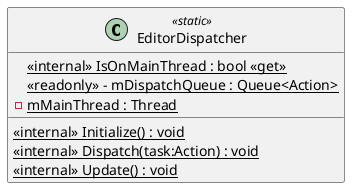 @startuml
class EditorDispatcher <<static>> {
    <<internal>> {static} Initialize() : void
    <<internal>> {static} IsOnMainThread : bool <<get>>
    <<internal>> {static} Dispatch(task:Action) : void
    <<internal>> {static} Update() : void
    {static} <<readonly>> - mDispatchQueue : Queue<Action>
    {static} - mMainThread : Thread
}
@enduml
